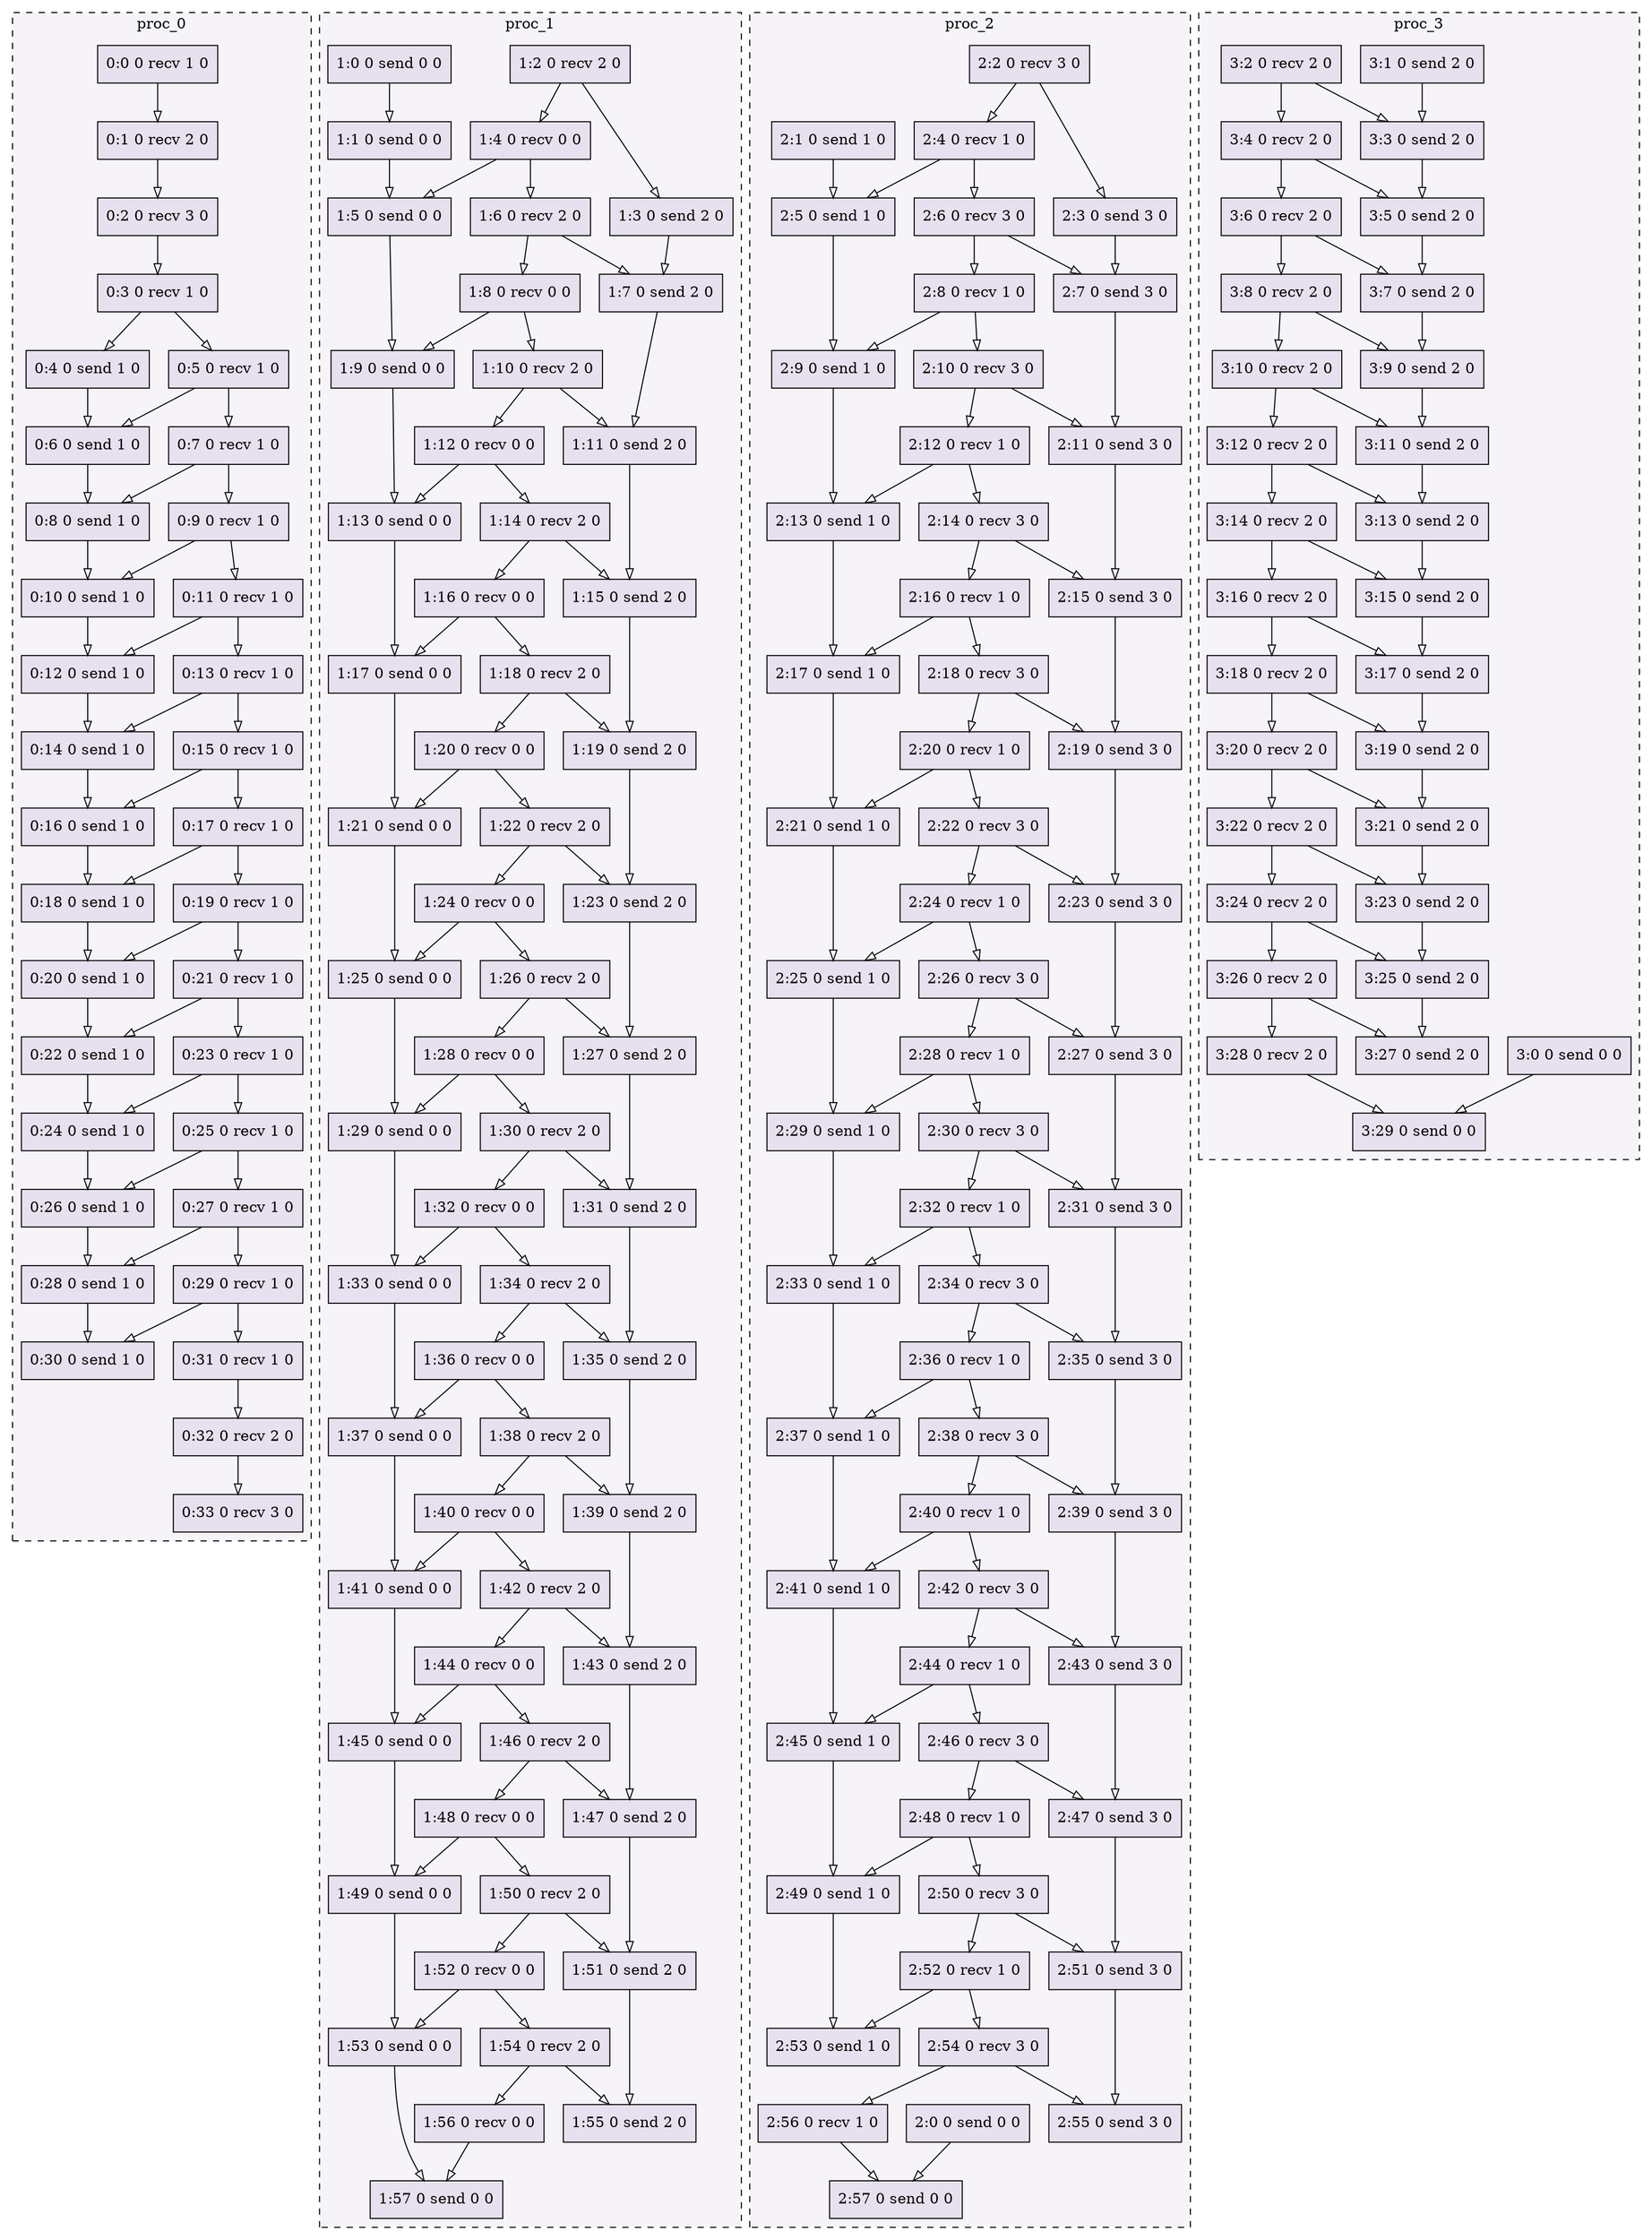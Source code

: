 digraph{node[shape=record style=filled colorscheme=purd9 fillcolor=2];subgraph cluster0{style=dashed;colorscheme=purd9;bgcolor=1;edge[arrowhead=empty];label=proc_0;0[label="0:0 0 recv 1 0"];1[label="0:1 0 recv 2 0"];2[label="0:2 0 recv 3 0"];3[label="0:3 0 recv 1 0"];4[label="0:4 0 send 1 0"];5[label="0:5 0 recv 1 0"];6[label="0:6 0 send 1 0"];7[label="0:7 0 recv 1 0"];8[label="0:8 0 send 1 0"];9[label="0:9 0 recv 1 0"];10[label="0:10 0 send 1 0"];11[label="0:11 0 recv 1 0"];12[label="0:12 0 send 1 0"];13[label="0:13 0 recv 1 0"];14[label="0:14 0 send 1 0"];15[label="0:15 0 recv 1 0"];16[label="0:16 0 send 1 0"];17[label="0:17 0 recv 1 0"];18[label="0:18 0 send 1 0"];19[label="0:19 0 recv 1 0"];20[label="0:20 0 send 1 0"];21[label="0:21 0 recv 1 0"];22[label="0:22 0 send 1 0"];23[label="0:23 0 recv 1 0"];24[label="0:24 0 send 1 0"];25[label="0:25 0 recv 1 0"];26[label="0:26 0 send 1 0"];27[label="0:27 0 recv 1 0"];28[label="0:28 0 send 1 0"];29[label="0:29 0 recv 1 0"];30[label="0:30 0 send 1 0"];31[label="0:31 0 recv 1 0"];32[label="0:32 0 recv 2 0"];33[label="0:33 0 recv 3 0"];0->1;1->2;2->3;3->4;3->5;5->6;4->6;5->7;7->8;6->8;7->9;9->10;8->10;9->11;11->12;10->12;11->13;13->14;12->14;13->15;15->16;14->16;15->17;17->18;16->18;17->19;19->20;18->20;19->21;21->22;20->22;21->23;23->24;22->24;23->25;25->26;24->26;25->27;27->28;26->28;27->29;29->30;28->30;29->31;31->32;32->33;}subgraph cluster1{style=dashed;colorscheme=purd9;bgcolor=1;edge[arrowhead=empty];label=proc_1;34[label="1:0 0 send 0 0"];35[label="1:1 0 send 0 0"];36[label="1:2 0 recv 2 0"];37[label="1:3 0 send 2 0"];38[label="1:4 0 recv 0 0"];39[label="1:5 0 send 0 0"];40[label="1:6 0 recv 2 0"];41[label="1:7 0 send 2 0"];42[label="1:8 0 recv 0 0"];43[label="1:9 0 send 0 0"];44[label="1:10 0 recv 2 0"];45[label="1:11 0 send 2 0"];46[label="1:12 0 recv 0 0"];47[label="1:13 0 send 0 0"];48[label="1:14 0 recv 2 0"];49[label="1:15 0 send 2 0"];50[label="1:16 0 recv 0 0"];51[label="1:17 0 send 0 0"];52[label="1:18 0 recv 2 0"];53[label="1:19 0 send 2 0"];54[label="1:20 0 recv 0 0"];55[label="1:21 0 send 0 0"];56[label="1:22 0 recv 2 0"];57[label="1:23 0 send 2 0"];58[label="1:24 0 recv 0 0"];59[label="1:25 0 send 0 0"];60[label="1:26 0 recv 2 0"];61[label="1:27 0 send 2 0"];62[label="1:28 0 recv 0 0"];63[label="1:29 0 send 0 0"];64[label="1:30 0 recv 2 0"];65[label="1:31 0 send 2 0"];66[label="1:32 0 recv 0 0"];67[label="1:33 0 send 0 0"];68[label="1:34 0 recv 2 0"];69[label="1:35 0 send 2 0"];70[label="1:36 0 recv 0 0"];71[label="1:37 0 send 0 0"];72[label="1:38 0 recv 2 0"];73[label="1:39 0 send 2 0"];74[label="1:40 0 recv 0 0"];75[label="1:41 0 send 0 0"];76[label="1:42 0 recv 2 0"];77[label="1:43 0 send 2 0"];78[label="1:44 0 recv 0 0"];79[label="1:45 0 send 0 0"];80[label="1:46 0 recv 2 0"];81[label="1:47 0 send 2 0"];82[label="1:48 0 recv 0 0"];83[label="1:49 0 send 0 0"];84[label="1:50 0 recv 2 0"];85[label="1:51 0 send 2 0"];86[label="1:52 0 recv 0 0"];87[label="1:53 0 send 0 0"];88[label="1:54 0 recv 2 0"];89[label="1:55 0 send 2 0"];90[label="1:56 0 recv 0 0"];91[label="1:57 0 send 0 0"];34->35;36->37;36->38;38->39;35->39;38->40;40->41;37->41;40->42;42->43;39->43;42->44;44->45;41->45;44->46;46->47;43->47;46->48;48->49;45->49;48->50;50->51;47->51;50->52;52->53;49->53;52->54;54->55;51->55;54->56;56->57;53->57;56->58;58->59;55->59;58->60;60->61;57->61;60->62;62->63;59->63;62->64;64->65;61->65;64->66;66->67;63->67;66->68;68->69;65->69;68->70;70->71;67->71;70->72;72->73;69->73;72->74;74->75;71->75;74->76;76->77;73->77;76->78;78->79;75->79;78->80;80->81;77->81;80->82;82->83;79->83;82->84;84->85;81->85;84->86;86->87;83->87;86->88;88->89;85->89;88->90;90->91;87->91;}subgraph cluster2{style=dashed;colorscheme=purd9;bgcolor=1;edge[arrowhead=empty];label=proc_2;92[label="2:0 0 send 0 0"];93[label="2:1 0 send 1 0"];94[label="2:2 0 recv 3 0"];95[label="2:3 0 send 3 0"];96[label="2:4 0 recv 1 0"];97[label="2:5 0 send 1 0"];98[label="2:6 0 recv 3 0"];99[label="2:7 0 send 3 0"];100[label="2:8 0 recv 1 0"];101[label="2:9 0 send 1 0"];102[label="2:10 0 recv 3 0"];103[label="2:11 0 send 3 0"];104[label="2:12 0 recv 1 0"];105[label="2:13 0 send 1 0"];106[label="2:14 0 recv 3 0"];107[label="2:15 0 send 3 0"];108[label="2:16 0 recv 1 0"];109[label="2:17 0 send 1 0"];110[label="2:18 0 recv 3 0"];111[label="2:19 0 send 3 0"];112[label="2:20 0 recv 1 0"];113[label="2:21 0 send 1 0"];114[label="2:22 0 recv 3 0"];115[label="2:23 0 send 3 0"];116[label="2:24 0 recv 1 0"];117[label="2:25 0 send 1 0"];118[label="2:26 0 recv 3 0"];119[label="2:27 0 send 3 0"];120[label="2:28 0 recv 1 0"];121[label="2:29 0 send 1 0"];122[label="2:30 0 recv 3 0"];123[label="2:31 0 send 3 0"];124[label="2:32 0 recv 1 0"];125[label="2:33 0 send 1 0"];126[label="2:34 0 recv 3 0"];127[label="2:35 0 send 3 0"];128[label="2:36 0 recv 1 0"];129[label="2:37 0 send 1 0"];130[label="2:38 0 recv 3 0"];131[label="2:39 0 send 3 0"];132[label="2:40 0 recv 1 0"];133[label="2:41 0 send 1 0"];134[label="2:42 0 recv 3 0"];135[label="2:43 0 send 3 0"];136[label="2:44 0 recv 1 0"];137[label="2:45 0 send 1 0"];138[label="2:46 0 recv 3 0"];139[label="2:47 0 send 3 0"];140[label="2:48 0 recv 1 0"];141[label="2:49 0 send 1 0"];142[label="2:50 0 recv 3 0"];143[label="2:51 0 send 3 0"];144[label="2:52 0 recv 1 0"];145[label="2:53 0 send 1 0"];146[label="2:54 0 recv 3 0"];147[label="2:55 0 send 3 0"];148[label="2:56 0 recv 1 0"];149[label="2:57 0 send 0 0"];94->95;94->96;96->97;93->97;96->98;98->99;95->99;98->100;100->101;97->101;100->102;102->103;99->103;102->104;104->105;101->105;104->106;106->107;103->107;106->108;108->109;105->109;108->110;110->111;107->111;110->112;112->113;109->113;112->114;114->115;111->115;114->116;116->117;113->117;116->118;118->119;115->119;118->120;120->121;117->121;120->122;122->123;119->123;122->124;124->125;121->125;124->126;126->127;123->127;126->128;128->129;125->129;128->130;130->131;127->131;130->132;132->133;129->133;132->134;134->135;131->135;134->136;136->137;133->137;136->138;138->139;135->139;138->140;140->141;137->141;140->142;142->143;139->143;142->144;144->145;141->145;144->146;146->147;143->147;146->148;148->149;92->149;}subgraph cluster3{style=dashed;colorscheme=purd9;bgcolor=1;edge[arrowhead=empty];label=proc_3;150[label="3:0 0 send 0 0"];151[label="3:1 0 send 2 0"];152[label="3:2 0 recv 2 0"];153[label="3:3 0 send 2 0"];154[label="3:4 0 recv 2 0"];155[label="3:5 0 send 2 0"];156[label="3:6 0 recv 2 0"];157[label="3:7 0 send 2 0"];158[label="3:8 0 recv 2 0"];159[label="3:9 0 send 2 0"];160[label="3:10 0 recv 2 0"];161[label="3:11 0 send 2 0"];162[label="3:12 0 recv 2 0"];163[label="3:13 0 send 2 0"];164[label="3:14 0 recv 2 0"];165[label="3:15 0 send 2 0"];166[label="3:16 0 recv 2 0"];167[label="3:17 0 send 2 0"];168[label="3:18 0 recv 2 0"];169[label="3:19 0 send 2 0"];170[label="3:20 0 recv 2 0"];171[label="3:21 0 send 2 0"];172[label="3:22 0 recv 2 0"];173[label="3:23 0 send 2 0"];174[label="3:24 0 recv 2 0"];175[label="3:25 0 send 2 0"];176[label="3:26 0 recv 2 0"];177[label="3:27 0 send 2 0"];178[label="3:28 0 recv 2 0"];179[label="3:29 0 send 0 0"];152->153;151->153;152->154;154->155;153->155;154->156;156->157;155->157;156->158;158->159;157->159;158->160;160->161;159->161;160->162;162->163;161->163;162->164;164->165;163->165;164->166;166->167;165->167;166->168;168->169;167->169;168->170;170->171;169->171;170->172;172->173;171->173;172->174;174->175;173->175;174->176;176->177;175->177;176->178;178->179;150->179;}}